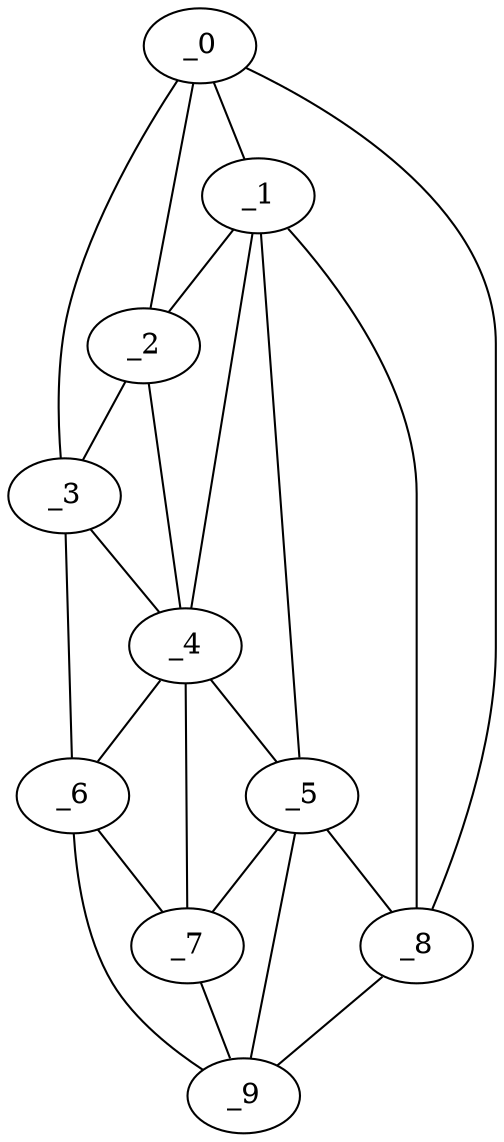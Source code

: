 graph "obj73__155.gxl" {
	_0	 [x=68,
		y=85];
	_1	 [x=86,
		y=78];
	_0 -- _1	 [valence=1];
	_2	 [x=88,
		y=85];
	_0 -- _2	 [valence=2];
	_3	 [x=89,
		y=90];
	_0 -- _3	 [valence=1];
	_8	 [x=124,
		y=57];
	_0 -- _8	 [valence=1];
	_1 -- _2	 [valence=1];
	_4	 [x=104,
		y=83];
	_1 -- _4	 [valence=1];
	_5	 [x=110,
		y=71];
	_1 -- _5	 [valence=2];
	_1 -- _8	 [valence=2];
	_2 -- _3	 [valence=1];
	_2 -- _4	 [valence=2];
	_3 -- _4	 [valence=2];
	_6	 [x=114,
		y=92];
	_3 -- _6	 [valence=1];
	_4 -- _5	 [valence=1];
	_4 -- _6	 [valence=2];
	_7	 [x=115,
		y=80];
	_4 -- _7	 [valence=2];
	_5 -- _7	 [valence=2];
	_5 -- _8	 [valence=1];
	_9	 [x=124,
		y=63];
	_5 -- _9	 [valence=1];
	_6 -- _7	 [valence=2];
	_6 -- _9	 [valence=1];
	_7 -- _9	 [valence=2];
	_8 -- _9	 [valence=1];
}
